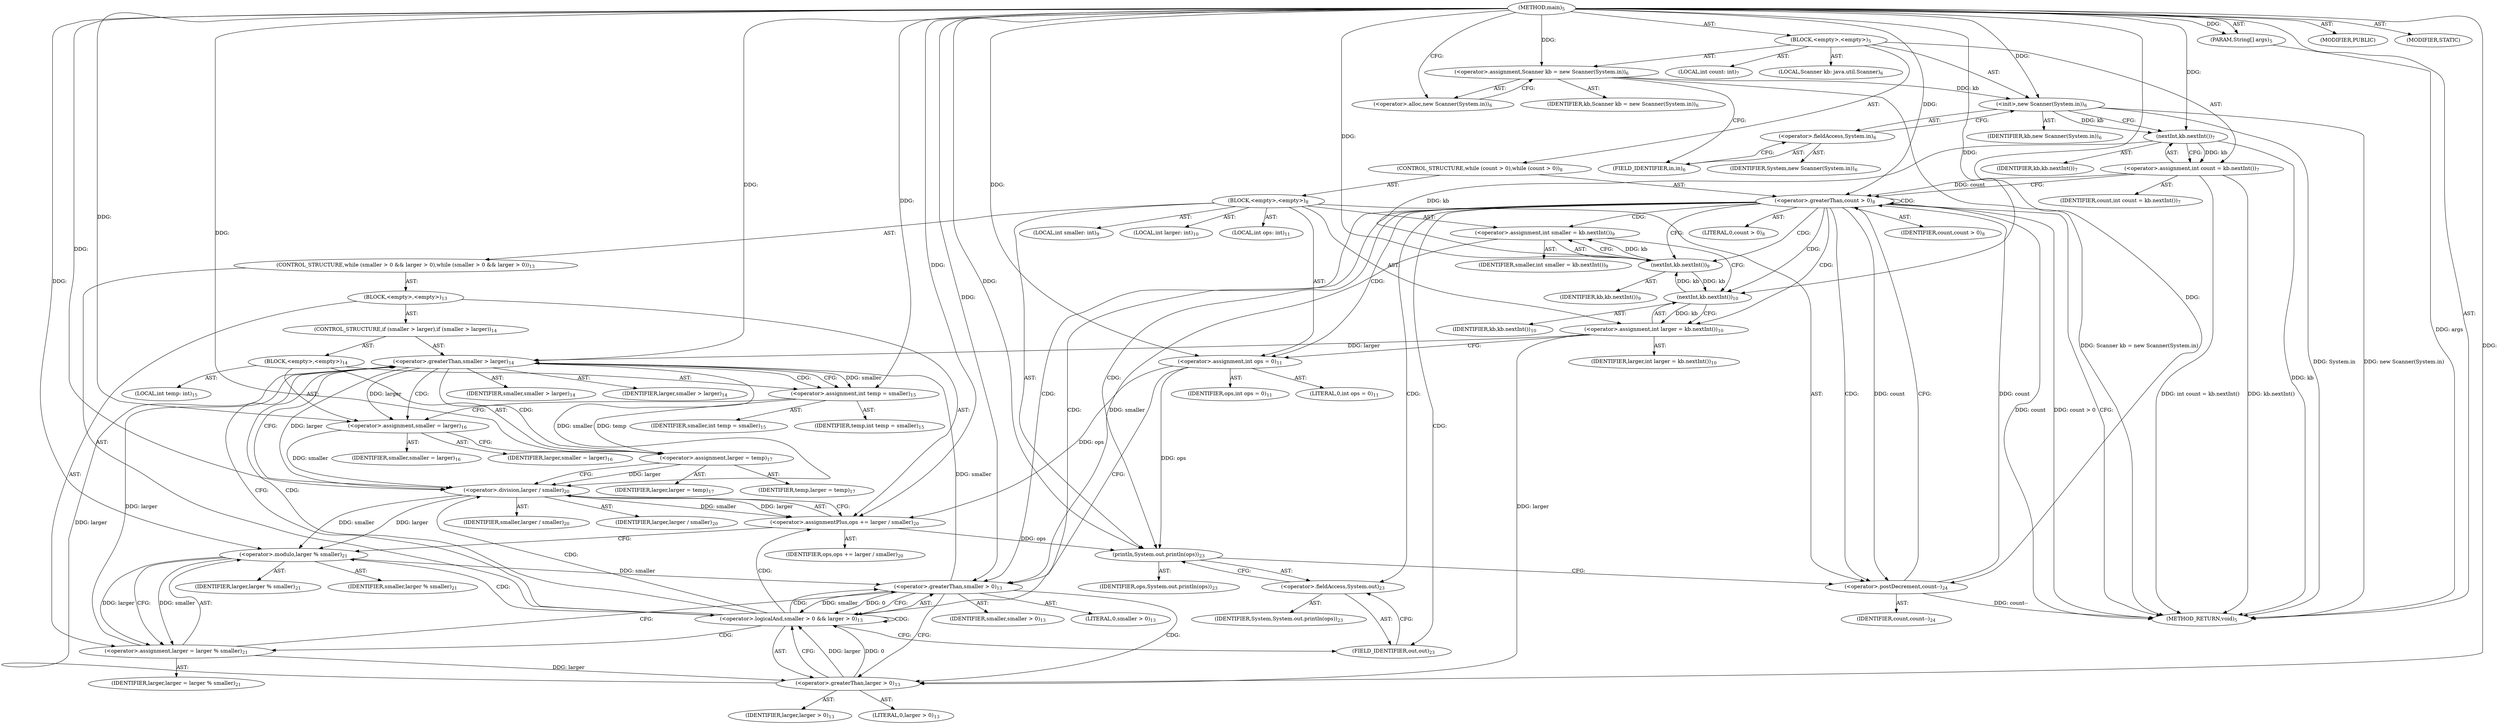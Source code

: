 digraph "main" {  
"19" [label = <(METHOD,main)<SUB>5</SUB>> ]
"20" [label = <(PARAM,String[] args)<SUB>5</SUB>> ]
"21" [label = <(BLOCK,&lt;empty&gt;,&lt;empty&gt;)<SUB>5</SUB>> ]
"4" [label = <(LOCAL,Scanner kb: java.util.Scanner)<SUB>6</SUB>> ]
"22" [label = <(&lt;operator&gt;.assignment,Scanner kb = new Scanner(System.in))<SUB>6</SUB>> ]
"23" [label = <(IDENTIFIER,kb,Scanner kb = new Scanner(System.in))<SUB>6</SUB>> ]
"24" [label = <(&lt;operator&gt;.alloc,new Scanner(System.in))<SUB>6</SUB>> ]
"25" [label = <(&lt;init&gt;,new Scanner(System.in))<SUB>6</SUB>> ]
"3" [label = <(IDENTIFIER,kb,new Scanner(System.in))<SUB>6</SUB>> ]
"26" [label = <(&lt;operator&gt;.fieldAccess,System.in)<SUB>6</SUB>> ]
"27" [label = <(IDENTIFIER,System,new Scanner(System.in))<SUB>6</SUB>> ]
"28" [label = <(FIELD_IDENTIFIER,in,in)<SUB>6</SUB>> ]
"29" [label = <(LOCAL,int count: int)<SUB>7</SUB>> ]
"30" [label = <(&lt;operator&gt;.assignment,int count = kb.nextInt())<SUB>7</SUB>> ]
"31" [label = <(IDENTIFIER,count,int count = kb.nextInt())<SUB>7</SUB>> ]
"32" [label = <(nextInt,kb.nextInt())<SUB>7</SUB>> ]
"33" [label = <(IDENTIFIER,kb,kb.nextInt())<SUB>7</SUB>> ]
"34" [label = <(CONTROL_STRUCTURE,while (count &gt; 0),while (count &gt; 0))<SUB>8</SUB>> ]
"35" [label = <(&lt;operator&gt;.greaterThan,count &gt; 0)<SUB>8</SUB>> ]
"36" [label = <(IDENTIFIER,count,count &gt; 0)<SUB>8</SUB>> ]
"37" [label = <(LITERAL,0,count &gt; 0)<SUB>8</SUB>> ]
"38" [label = <(BLOCK,&lt;empty&gt;,&lt;empty&gt;)<SUB>8</SUB>> ]
"39" [label = <(LOCAL,int smaller: int)<SUB>9</SUB>> ]
"40" [label = <(&lt;operator&gt;.assignment,int smaller = kb.nextInt())<SUB>9</SUB>> ]
"41" [label = <(IDENTIFIER,smaller,int smaller = kb.nextInt())<SUB>9</SUB>> ]
"42" [label = <(nextInt,kb.nextInt())<SUB>9</SUB>> ]
"43" [label = <(IDENTIFIER,kb,kb.nextInt())<SUB>9</SUB>> ]
"44" [label = <(LOCAL,int larger: int)<SUB>10</SUB>> ]
"45" [label = <(&lt;operator&gt;.assignment,int larger = kb.nextInt())<SUB>10</SUB>> ]
"46" [label = <(IDENTIFIER,larger,int larger = kb.nextInt())<SUB>10</SUB>> ]
"47" [label = <(nextInt,kb.nextInt())<SUB>10</SUB>> ]
"48" [label = <(IDENTIFIER,kb,kb.nextInt())<SUB>10</SUB>> ]
"49" [label = <(LOCAL,int ops: int)<SUB>11</SUB>> ]
"50" [label = <(&lt;operator&gt;.assignment,int ops = 0)<SUB>11</SUB>> ]
"51" [label = <(IDENTIFIER,ops,int ops = 0)<SUB>11</SUB>> ]
"52" [label = <(LITERAL,0,int ops = 0)<SUB>11</SUB>> ]
"53" [label = <(CONTROL_STRUCTURE,while (smaller &gt; 0 &amp;&amp; larger &gt; 0),while (smaller &gt; 0 &amp;&amp; larger &gt; 0))<SUB>13</SUB>> ]
"54" [label = <(&lt;operator&gt;.logicalAnd,smaller &gt; 0 &amp;&amp; larger &gt; 0)<SUB>13</SUB>> ]
"55" [label = <(&lt;operator&gt;.greaterThan,smaller &gt; 0)<SUB>13</SUB>> ]
"56" [label = <(IDENTIFIER,smaller,smaller &gt; 0)<SUB>13</SUB>> ]
"57" [label = <(LITERAL,0,smaller &gt; 0)<SUB>13</SUB>> ]
"58" [label = <(&lt;operator&gt;.greaterThan,larger &gt; 0)<SUB>13</SUB>> ]
"59" [label = <(IDENTIFIER,larger,larger &gt; 0)<SUB>13</SUB>> ]
"60" [label = <(LITERAL,0,larger &gt; 0)<SUB>13</SUB>> ]
"61" [label = <(BLOCK,&lt;empty&gt;,&lt;empty&gt;)<SUB>13</SUB>> ]
"62" [label = <(CONTROL_STRUCTURE,if (smaller &gt; larger),if (smaller &gt; larger))<SUB>14</SUB>> ]
"63" [label = <(&lt;operator&gt;.greaterThan,smaller &gt; larger)<SUB>14</SUB>> ]
"64" [label = <(IDENTIFIER,smaller,smaller &gt; larger)<SUB>14</SUB>> ]
"65" [label = <(IDENTIFIER,larger,smaller &gt; larger)<SUB>14</SUB>> ]
"66" [label = <(BLOCK,&lt;empty&gt;,&lt;empty&gt;)<SUB>14</SUB>> ]
"67" [label = <(LOCAL,int temp: int)<SUB>15</SUB>> ]
"68" [label = <(&lt;operator&gt;.assignment,int temp = smaller)<SUB>15</SUB>> ]
"69" [label = <(IDENTIFIER,temp,int temp = smaller)<SUB>15</SUB>> ]
"70" [label = <(IDENTIFIER,smaller,int temp = smaller)<SUB>15</SUB>> ]
"71" [label = <(&lt;operator&gt;.assignment,smaller = larger)<SUB>16</SUB>> ]
"72" [label = <(IDENTIFIER,smaller,smaller = larger)<SUB>16</SUB>> ]
"73" [label = <(IDENTIFIER,larger,smaller = larger)<SUB>16</SUB>> ]
"74" [label = <(&lt;operator&gt;.assignment,larger = temp)<SUB>17</SUB>> ]
"75" [label = <(IDENTIFIER,larger,larger = temp)<SUB>17</SUB>> ]
"76" [label = <(IDENTIFIER,temp,larger = temp)<SUB>17</SUB>> ]
"77" [label = <(&lt;operator&gt;.assignmentPlus,ops += larger / smaller)<SUB>20</SUB>> ]
"78" [label = <(IDENTIFIER,ops,ops += larger / smaller)<SUB>20</SUB>> ]
"79" [label = <(&lt;operator&gt;.division,larger / smaller)<SUB>20</SUB>> ]
"80" [label = <(IDENTIFIER,larger,larger / smaller)<SUB>20</SUB>> ]
"81" [label = <(IDENTIFIER,smaller,larger / smaller)<SUB>20</SUB>> ]
"82" [label = <(&lt;operator&gt;.assignment,larger = larger % smaller)<SUB>21</SUB>> ]
"83" [label = <(IDENTIFIER,larger,larger = larger % smaller)<SUB>21</SUB>> ]
"84" [label = <(&lt;operator&gt;.modulo,larger % smaller)<SUB>21</SUB>> ]
"85" [label = <(IDENTIFIER,larger,larger % smaller)<SUB>21</SUB>> ]
"86" [label = <(IDENTIFIER,smaller,larger % smaller)<SUB>21</SUB>> ]
"87" [label = <(println,System.out.println(ops))<SUB>23</SUB>> ]
"88" [label = <(&lt;operator&gt;.fieldAccess,System.out)<SUB>23</SUB>> ]
"89" [label = <(IDENTIFIER,System,System.out.println(ops))<SUB>23</SUB>> ]
"90" [label = <(FIELD_IDENTIFIER,out,out)<SUB>23</SUB>> ]
"91" [label = <(IDENTIFIER,ops,System.out.println(ops))<SUB>23</SUB>> ]
"92" [label = <(&lt;operator&gt;.postDecrement,count--)<SUB>24</SUB>> ]
"93" [label = <(IDENTIFIER,count,count--)<SUB>24</SUB>> ]
"94" [label = <(MODIFIER,PUBLIC)> ]
"95" [label = <(MODIFIER,STATIC)> ]
"96" [label = <(METHOD_RETURN,void)<SUB>5</SUB>> ]
  "19" -> "20"  [ label = "AST: "] 
  "19" -> "21"  [ label = "AST: "] 
  "19" -> "94"  [ label = "AST: "] 
  "19" -> "95"  [ label = "AST: "] 
  "19" -> "96"  [ label = "AST: "] 
  "21" -> "4"  [ label = "AST: "] 
  "21" -> "22"  [ label = "AST: "] 
  "21" -> "25"  [ label = "AST: "] 
  "21" -> "29"  [ label = "AST: "] 
  "21" -> "30"  [ label = "AST: "] 
  "21" -> "34"  [ label = "AST: "] 
  "22" -> "23"  [ label = "AST: "] 
  "22" -> "24"  [ label = "AST: "] 
  "25" -> "3"  [ label = "AST: "] 
  "25" -> "26"  [ label = "AST: "] 
  "26" -> "27"  [ label = "AST: "] 
  "26" -> "28"  [ label = "AST: "] 
  "30" -> "31"  [ label = "AST: "] 
  "30" -> "32"  [ label = "AST: "] 
  "32" -> "33"  [ label = "AST: "] 
  "34" -> "35"  [ label = "AST: "] 
  "34" -> "38"  [ label = "AST: "] 
  "35" -> "36"  [ label = "AST: "] 
  "35" -> "37"  [ label = "AST: "] 
  "38" -> "39"  [ label = "AST: "] 
  "38" -> "40"  [ label = "AST: "] 
  "38" -> "44"  [ label = "AST: "] 
  "38" -> "45"  [ label = "AST: "] 
  "38" -> "49"  [ label = "AST: "] 
  "38" -> "50"  [ label = "AST: "] 
  "38" -> "53"  [ label = "AST: "] 
  "38" -> "87"  [ label = "AST: "] 
  "38" -> "92"  [ label = "AST: "] 
  "40" -> "41"  [ label = "AST: "] 
  "40" -> "42"  [ label = "AST: "] 
  "42" -> "43"  [ label = "AST: "] 
  "45" -> "46"  [ label = "AST: "] 
  "45" -> "47"  [ label = "AST: "] 
  "47" -> "48"  [ label = "AST: "] 
  "50" -> "51"  [ label = "AST: "] 
  "50" -> "52"  [ label = "AST: "] 
  "53" -> "54"  [ label = "AST: "] 
  "53" -> "61"  [ label = "AST: "] 
  "54" -> "55"  [ label = "AST: "] 
  "54" -> "58"  [ label = "AST: "] 
  "55" -> "56"  [ label = "AST: "] 
  "55" -> "57"  [ label = "AST: "] 
  "58" -> "59"  [ label = "AST: "] 
  "58" -> "60"  [ label = "AST: "] 
  "61" -> "62"  [ label = "AST: "] 
  "61" -> "77"  [ label = "AST: "] 
  "61" -> "82"  [ label = "AST: "] 
  "62" -> "63"  [ label = "AST: "] 
  "62" -> "66"  [ label = "AST: "] 
  "63" -> "64"  [ label = "AST: "] 
  "63" -> "65"  [ label = "AST: "] 
  "66" -> "67"  [ label = "AST: "] 
  "66" -> "68"  [ label = "AST: "] 
  "66" -> "71"  [ label = "AST: "] 
  "66" -> "74"  [ label = "AST: "] 
  "68" -> "69"  [ label = "AST: "] 
  "68" -> "70"  [ label = "AST: "] 
  "71" -> "72"  [ label = "AST: "] 
  "71" -> "73"  [ label = "AST: "] 
  "74" -> "75"  [ label = "AST: "] 
  "74" -> "76"  [ label = "AST: "] 
  "77" -> "78"  [ label = "AST: "] 
  "77" -> "79"  [ label = "AST: "] 
  "79" -> "80"  [ label = "AST: "] 
  "79" -> "81"  [ label = "AST: "] 
  "82" -> "83"  [ label = "AST: "] 
  "82" -> "84"  [ label = "AST: "] 
  "84" -> "85"  [ label = "AST: "] 
  "84" -> "86"  [ label = "AST: "] 
  "87" -> "88"  [ label = "AST: "] 
  "87" -> "91"  [ label = "AST: "] 
  "88" -> "89"  [ label = "AST: "] 
  "88" -> "90"  [ label = "AST: "] 
  "92" -> "93"  [ label = "AST: "] 
  "22" -> "28"  [ label = "CFG: "] 
  "25" -> "32"  [ label = "CFG: "] 
  "30" -> "35"  [ label = "CFG: "] 
  "24" -> "22"  [ label = "CFG: "] 
  "26" -> "25"  [ label = "CFG: "] 
  "32" -> "30"  [ label = "CFG: "] 
  "35" -> "96"  [ label = "CFG: "] 
  "35" -> "42"  [ label = "CFG: "] 
  "28" -> "26"  [ label = "CFG: "] 
  "40" -> "47"  [ label = "CFG: "] 
  "45" -> "50"  [ label = "CFG: "] 
  "50" -> "55"  [ label = "CFG: "] 
  "87" -> "92"  [ label = "CFG: "] 
  "92" -> "35"  [ label = "CFG: "] 
  "42" -> "40"  [ label = "CFG: "] 
  "47" -> "45"  [ label = "CFG: "] 
  "54" -> "63"  [ label = "CFG: "] 
  "54" -> "90"  [ label = "CFG: "] 
  "88" -> "87"  [ label = "CFG: "] 
  "55" -> "54"  [ label = "CFG: "] 
  "55" -> "58"  [ label = "CFG: "] 
  "58" -> "54"  [ label = "CFG: "] 
  "77" -> "84"  [ label = "CFG: "] 
  "82" -> "55"  [ label = "CFG: "] 
  "90" -> "88"  [ label = "CFG: "] 
  "63" -> "68"  [ label = "CFG: "] 
  "63" -> "79"  [ label = "CFG: "] 
  "79" -> "77"  [ label = "CFG: "] 
  "84" -> "82"  [ label = "CFG: "] 
  "68" -> "71"  [ label = "CFG: "] 
  "71" -> "74"  [ label = "CFG: "] 
  "74" -> "79"  [ label = "CFG: "] 
  "19" -> "24"  [ label = "CFG: "] 
  "20" -> "96"  [ label = "DDG: args"] 
  "22" -> "96"  [ label = "DDG: Scanner kb = new Scanner(System.in)"] 
  "25" -> "96"  [ label = "DDG: System.in"] 
  "25" -> "96"  [ label = "DDG: new Scanner(System.in)"] 
  "32" -> "96"  [ label = "DDG: kb"] 
  "30" -> "96"  [ label = "DDG: kb.nextInt()"] 
  "30" -> "96"  [ label = "DDG: int count = kb.nextInt()"] 
  "35" -> "96"  [ label = "DDG: count"] 
  "35" -> "96"  [ label = "DDG: count &gt; 0"] 
  "92" -> "96"  [ label = "DDG: count--"] 
  "19" -> "20"  [ label = "DDG: "] 
  "19" -> "22"  [ label = "DDG: "] 
  "32" -> "30"  [ label = "DDG: kb"] 
  "22" -> "25"  [ label = "DDG: kb"] 
  "19" -> "25"  [ label = "DDG: "] 
  "25" -> "32"  [ label = "DDG: kb"] 
  "19" -> "32"  [ label = "DDG: "] 
  "30" -> "35"  [ label = "DDG: count"] 
  "92" -> "35"  [ label = "DDG: count"] 
  "19" -> "35"  [ label = "DDG: "] 
  "42" -> "40"  [ label = "DDG: kb"] 
  "47" -> "45"  [ label = "DDG: kb"] 
  "19" -> "50"  [ label = "DDG: "] 
  "50" -> "87"  [ label = "DDG: ops"] 
  "77" -> "87"  [ label = "DDG: ops"] 
  "19" -> "87"  [ label = "DDG: "] 
  "35" -> "92"  [ label = "DDG: count"] 
  "19" -> "92"  [ label = "DDG: "] 
  "32" -> "42"  [ label = "DDG: kb"] 
  "47" -> "42"  [ label = "DDG: kb"] 
  "19" -> "42"  [ label = "DDG: "] 
  "42" -> "47"  [ label = "DDG: kb"] 
  "19" -> "47"  [ label = "DDG: "] 
  "55" -> "54"  [ label = "DDG: smaller"] 
  "55" -> "54"  [ label = "DDG: 0"] 
  "58" -> "54"  [ label = "DDG: larger"] 
  "58" -> "54"  [ label = "DDG: 0"] 
  "79" -> "77"  [ label = "DDG: larger"] 
  "79" -> "77"  [ label = "DDG: smaller"] 
  "84" -> "82"  [ label = "DDG: larger"] 
  "84" -> "82"  [ label = "DDG: smaller"] 
  "40" -> "55"  [ label = "DDG: smaller"] 
  "84" -> "55"  [ label = "DDG: smaller"] 
  "19" -> "55"  [ label = "DDG: "] 
  "45" -> "58"  [ label = "DDG: larger"] 
  "82" -> "58"  [ label = "DDG: larger"] 
  "19" -> "58"  [ label = "DDG: "] 
  "50" -> "77"  [ label = "DDG: ops"] 
  "19" -> "77"  [ label = "DDG: "] 
  "55" -> "63"  [ label = "DDG: smaller"] 
  "19" -> "63"  [ label = "DDG: "] 
  "45" -> "63"  [ label = "DDG: larger"] 
  "58" -> "63"  [ label = "DDG: larger"] 
  "82" -> "63"  [ label = "DDG: larger"] 
  "63" -> "68"  [ label = "DDG: smaller"] 
  "19" -> "68"  [ label = "DDG: "] 
  "63" -> "71"  [ label = "DDG: larger"] 
  "19" -> "71"  [ label = "DDG: "] 
  "68" -> "74"  [ label = "DDG: temp"] 
  "19" -> "74"  [ label = "DDG: "] 
  "63" -> "79"  [ label = "DDG: larger"] 
  "74" -> "79"  [ label = "DDG: larger"] 
  "19" -> "79"  [ label = "DDG: "] 
  "63" -> "79"  [ label = "DDG: smaller"] 
  "71" -> "79"  [ label = "DDG: smaller"] 
  "79" -> "84"  [ label = "DDG: larger"] 
  "19" -> "84"  [ label = "DDG: "] 
  "79" -> "84"  [ label = "DDG: smaller"] 
  "35" -> "47"  [ label = "CDG: "] 
  "35" -> "42"  [ label = "CDG: "] 
  "35" -> "92"  [ label = "CDG: "] 
  "35" -> "45"  [ label = "CDG: "] 
  "35" -> "40"  [ label = "CDG: "] 
  "35" -> "50"  [ label = "CDG: "] 
  "35" -> "87"  [ label = "CDG: "] 
  "35" -> "35"  [ label = "CDG: "] 
  "35" -> "90"  [ label = "CDG: "] 
  "35" -> "54"  [ label = "CDG: "] 
  "35" -> "88"  [ label = "CDG: "] 
  "35" -> "55"  [ label = "CDG: "] 
  "54" -> "77"  [ label = "CDG: "] 
  "54" -> "84"  [ label = "CDG: "] 
  "54" -> "82"  [ label = "CDG: "] 
  "54" -> "54"  [ label = "CDG: "] 
  "54" -> "79"  [ label = "CDG: "] 
  "54" -> "63"  [ label = "CDG: "] 
  "54" -> "55"  [ label = "CDG: "] 
  "55" -> "58"  [ label = "CDG: "] 
  "63" -> "68"  [ label = "CDG: "] 
  "63" -> "74"  [ label = "CDG: "] 
  "63" -> "71"  [ label = "CDG: "] 
}
